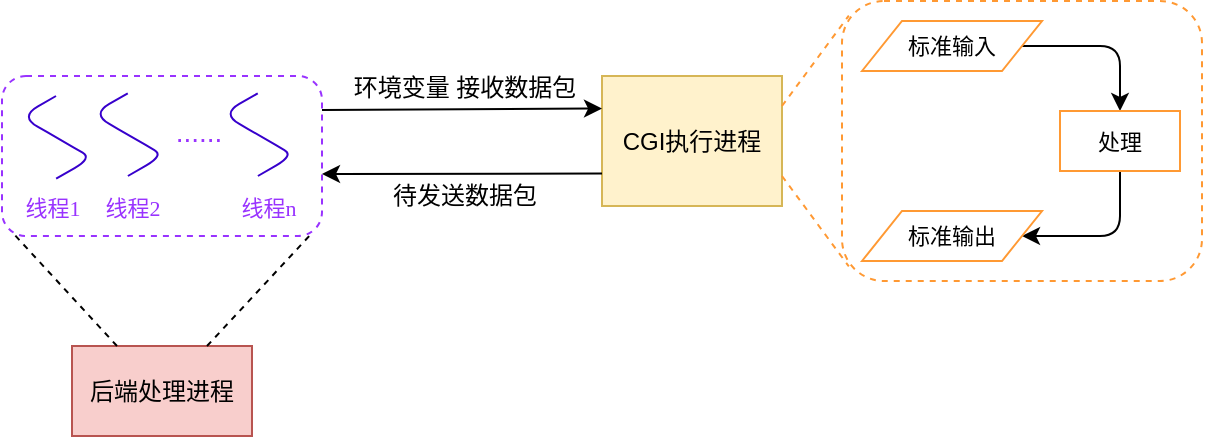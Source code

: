 <mxfile version="20.2.8" type="device"><diagram id="LXDrQXCFTZNM7rgweggO" name="第 1 页"><mxGraphModel dx="952" dy="573" grid="1" gridSize="10" guides="1" tooltips="1" connect="1" arrows="1" fold="1" page="1" pageScale="1" pageWidth="827" pageHeight="1169" math="0" shadow="0"><root><mxCell id="0"/><mxCell id="1" parent="0"/><mxCell id="1B_SXO61KoalBETPtI_z-23" value="" style="rounded=1;whiteSpace=wrap;html=1;fontSize=14;fontColor=#9933FF;fillColor=none;dashed=1;strokeColor=#9933FF;" vertex="1" parent="1"><mxGeometry x="210" y="515" width="160" height="80" as="geometry"/></mxCell><mxCell id="1B_SXO61KoalBETPtI_z-1" value="后端处理进程" style="rounded=0;whiteSpace=wrap;html=1;fillColor=#f8cecc;strokeColor=#b85450;" vertex="1" parent="1"><mxGeometry x="245" y="650" width="90" height="45" as="geometry"/></mxCell><mxCell id="1B_SXO61KoalBETPtI_z-8" value="&lt;font style=&quot;font-size: 14px;&quot;&gt;......&lt;/font&gt;" style="text;html=1;align=center;verticalAlign=middle;resizable=0;points=[];autosize=1;strokeColor=none;fillColor=none;fontColor=#9933FF;" vertex="1" parent="1"><mxGeometry x="283" y="527.5" width="50" height="30" as="geometry"/></mxCell><mxCell id="1B_SXO61KoalBETPtI_z-9" value="" style="edgeStyle=isometricEdgeStyle;endArrow=none;html=1;rounded=1;fillColor=#6a00ff;strokeColor=#3700CC;" edge="1" parent="1"><mxGeometry width="50" height="100" relative="1" as="geometry"><mxPoint x="237" y="525" as="sourcePoint"/><mxPoint x="237.07" y="566.34" as="targetPoint"/><Array as="points"/></mxGeometry></mxCell><mxCell id="1B_SXO61KoalBETPtI_z-12" value="CGI执行进程" style="rounded=0;whiteSpace=wrap;html=1;fillColor=#fff2cc;strokeColor=#d6b656;" vertex="1" parent="1"><mxGeometry x="510" y="515" width="90" height="65" as="geometry"/></mxCell><mxCell id="1B_SXO61KoalBETPtI_z-14" value="&lt;font style=&quot;font-size: 12px;&quot;&gt;环境变量 接收数据包&lt;/font&gt;" style="text;html=1;align=center;verticalAlign=middle;resizable=0;points=[];autosize=1;strokeColor=none;fillColor=none;fontSize=16;rotation=0;" vertex="1" parent="1"><mxGeometry x="376" y="503.5" width="130" height="30" as="geometry"/></mxCell><mxCell id="1B_SXO61KoalBETPtI_z-16" value="" style="edgeStyle=isometricEdgeStyle;endArrow=none;html=1;rounded=1;fillColor=#6a00ff;strokeColor=#3700CC;" edge="1" parent="1"><mxGeometry width="50" height="100" relative="1" as="geometry"><mxPoint x="272.88" y="523.66" as="sourcePoint"/><mxPoint x="272.95" y="565.0" as="targetPoint"/><Array as="points"/></mxGeometry></mxCell><mxCell id="1B_SXO61KoalBETPtI_z-17" value="" style="edgeStyle=isometricEdgeStyle;endArrow=none;html=1;rounded=1;fillColor=#6a00ff;strokeColor=#3700CC;" edge="1" parent="1"><mxGeometry width="50" height="100" relative="1" as="geometry"><mxPoint x="337.88" y="523.66" as="sourcePoint"/><mxPoint x="337.95" y="565" as="targetPoint"/><Array as="points"/></mxGeometry></mxCell><mxCell id="1B_SXO61KoalBETPtI_z-20" value="" style="endArrow=classic;html=1;rounded=1;fontSize=14;fontColor=#9933FF;entryX=0;entryY=0.25;entryDx=0;entryDy=0;" edge="1" parent="1" target="1B_SXO61KoalBETPtI_z-12"><mxGeometry width="50" height="50" relative="1" as="geometry"><mxPoint x="370" y="532" as="sourcePoint"/><mxPoint x="510" y="531.25" as="targetPoint"/></mxGeometry></mxCell><mxCell id="1B_SXO61KoalBETPtI_z-21" value="" style="endArrow=classic;html=1;rounded=1;fontSize=14;fontColor=#9933FF;exitX=0;exitY=0.75;exitDx=0;exitDy=0;" edge="1" parent="1" source="1B_SXO61KoalBETPtI_z-12"><mxGeometry width="50" height="50" relative="1" as="geometry"><mxPoint x="360" y="550" as="sourcePoint"/><mxPoint x="370" y="564" as="targetPoint"/></mxGeometry></mxCell><mxCell id="1B_SXO61KoalBETPtI_z-22" value="&lt;font style=&quot;font-size: 12px;&quot;&gt;待发送数据包&lt;/font&gt;" style="text;html=1;align=center;verticalAlign=middle;resizable=0;points=[];autosize=1;strokeColor=none;fillColor=none;fontSize=16;rotation=0;" vertex="1" parent="1"><mxGeometry x="391" y="557.5" width="100" height="30" as="geometry"/></mxCell><mxCell id="1B_SXO61KoalBETPtI_z-24" value="&lt;font face=&quot;Comic Sans MS&quot; style=&quot;font-size: 11px;&quot;&gt;线程1&lt;/font&gt;" style="text;html=1;align=center;verticalAlign=middle;resizable=0;points=[];autosize=1;strokeColor=none;fillColor=none;fontSize=14;fontColor=#9933FF;" vertex="1" parent="1"><mxGeometry x="210" y="565" width="50" height="30" as="geometry"/></mxCell><mxCell id="1B_SXO61KoalBETPtI_z-25" value="&lt;font face=&quot;Comic Sans MS&quot; style=&quot;font-size: 11px;&quot;&gt;线程2&lt;/font&gt;" style="text;html=1;align=center;verticalAlign=middle;resizable=0;points=[];autosize=1;strokeColor=none;fillColor=none;fontSize=14;fontColor=#9933FF;" vertex="1" parent="1"><mxGeometry x="250" y="565" width="50" height="30" as="geometry"/></mxCell><mxCell id="1B_SXO61KoalBETPtI_z-27" value="&lt;font face=&quot;Comic Sans MS&quot; style=&quot;font-size: 11px;&quot;&gt;线程n&lt;/font&gt;" style="text;html=1;align=center;verticalAlign=middle;resizable=0;points=[];autosize=1;strokeColor=none;fillColor=none;fontSize=14;fontColor=#9933FF;" vertex="1" parent="1"><mxGeometry x="318" y="565" width="50" height="30" as="geometry"/></mxCell><mxCell id="1B_SXO61KoalBETPtI_z-28" value="" style="endArrow=none;dashed=1;html=1;rounded=1;fontFamily=Comic Sans MS;fontSize=11;fontColor=#9933FF;exitX=0.25;exitY=0;exitDx=0;exitDy=0;" edge="1" parent="1" source="1B_SXO61KoalBETPtI_z-1"><mxGeometry width="50" height="50" relative="1" as="geometry"><mxPoint x="330" y="530" as="sourcePoint"/><mxPoint x="215" y="593" as="targetPoint"/></mxGeometry></mxCell><mxCell id="1B_SXO61KoalBETPtI_z-29" value="" style="endArrow=none;dashed=1;html=1;rounded=1;fontFamily=Comic Sans MS;fontSize=11;fontColor=#9933FF;exitX=0.75;exitY=0;exitDx=0;exitDy=0;" edge="1" parent="1" source="1B_SXO61KoalBETPtI_z-1"><mxGeometry width="50" height="50" relative="1" as="geometry"><mxPoint x="313" y="630" as="sourcePoint"/><mxPoint x="365.5" y="593" as="targetPoint"/></mxGeometry></mxCell><mxCell id="1B_SXO61KoalBETPtI_z-30" value="" style="rounded=1;whiteSpace=wrap;html=1;dashed=1;strokeColor=#FF9933;fontFamily=Comic Sans MS;fontSize=11;fontColor=#9933FF;fillColor=none;" vertex="1" parent="1"><mxGeometry x="630" y="477.5" width="180" height="140" as="geometry"/></mxCell><mxCell id="1B_SXO61KoalBETPtI_z-34" style="edgeStyle=orthogonalEdgeStyle;rounded=1;orthogonalLoop=1;jettySize=auto;html=1;exitX=1;exitY=0.5;exitDx=0;exitDy=0;entryX=0.5;entryY=0;entryDx=0;entryDy=0;fontFamily=Comic Sans MS;fontSize=11;fontColor=#000000;" edge="1" parent="1" source="1B_SXO61KoalBETPtI_z-31" target="1B_SXO61KoalBETPtI_z-32"><mxGeometry relative="1" as="geometry"/></mxCell><mxCell id="1B_SXO61KoalBETPtI_z-31" value="&lt;font color=&quot;#000000&quot;&gt;标准输入&lt;/font&gt;" style="shape=parallelogram;perimeter=parallelogramPerimeter;whiteSpace=wrap;html=1;fixedSize=1;strokeColor=#FF9933;fontFamily=Comic Sans MS;fontSize=11;fontColor=#9933FF;fillColor=none;" vertex="1" parent="1"><mxGeometry x="640" y="487.5" width="90" height="25" as="geometry"/></mxCell><mxCell id="1B_SXO61KoalBETPtI_z-37" style="edgeStyle=orthogonalEdgeStyle;rounded=1;orthogonalLoop=1;jettySize=auto;html=1;exitX=0.5;exitY=1;exitDx=0;exitDy=0;entryX=1;entryY=0.5;entryDx=0;entryDy=0;fontFamily=Comic Sans MS;fontSize=11;fontColor=#000000;" edge="1" parent="1" source="1B_SXO61KoalBETPtI_z-32" target="1B_SXO61KoalBETPtI_z-33"><mxGeometry relative="1" as="geometry"><Array as="points"><mxPoint x="769" y="595.5"/></Array></mxGeometry></mxCell><mxCell id="1B_SXO61KoalBETPtI_z-32" value="处理" style="rounded=0;whiteSpace=wrap;html=1;strokeColor=#FF9933;fontFamily=Comic Sans MS;fontSize=11;fontColor=#000000;fillColor=none;" vertex="1" parent="1"><mxGeometry x="739" y="532.5" width="60" height="30" as="geometry"/></mxCell><mxCell id="1B_SXO61KoalBETPtI_z-33" value="&lt;font color=&quot;#000000&quot;&gt;标准输出&lt;/font&gt;" style="shape=parallelogram;perimeter=parallelogramPerimeter;whiteSpace=wrap;html=1;fixedSize=1;strokeColor=#FF9933;fontFamily=Comic Sans MS;fontSize=11;fontColor=#9933FF;fillColor=none;" vertex="1" parent="1"><mxGeometry x="640" y="582.5" width="90" height="25" as="geometry"/></mxCell><mxCell id="1B_SXO61KoalBETPtI_z-38" value="" style="endArrow=none;dashed=1;html=1;rounded=1;fontFamily=Comic Sans MS;fontSize=11;fontColor=#000000;strokeColor=#FF9933;entryX=0.019;entryY=0.052;entryDx=0;entryDy=0;entryPerimeter=0;" edge="1" parent="1" target="1B_SXO61KoalBETPtI_z-30"><mxGeometry width="50" height="50" relative="1" as="geometry"><mxPoint x="600" y="530" as="sourcePoint"/><mxPoint x="650" y="487.5" as="targetPoint"/></mxGeometry></mxCell><mxCell id="1B_SXO61KoalBETPtI_z-41" value="" style="endArrow=none;dashed=1;html=1;rounded=1;fontFamily=Comic Sans MS;fontSize=11;fontColor=#000000;strokeColor=#FF9933;entryX=0.019;entryY=0.052;entryDx=0;entryDy=0;entryPerimeter=0;" edge="1" parent="1"><mxGeometry width="50" height="50" relative="1" as="geometry"><mxPoint x="600" y="565.0" as="sourcePoint"/><mxPoint x="633.42" y="610.22" as="targetPoint"/></mxGeometry></mxCell></root></mxGraphModel></diagram></mxfile>